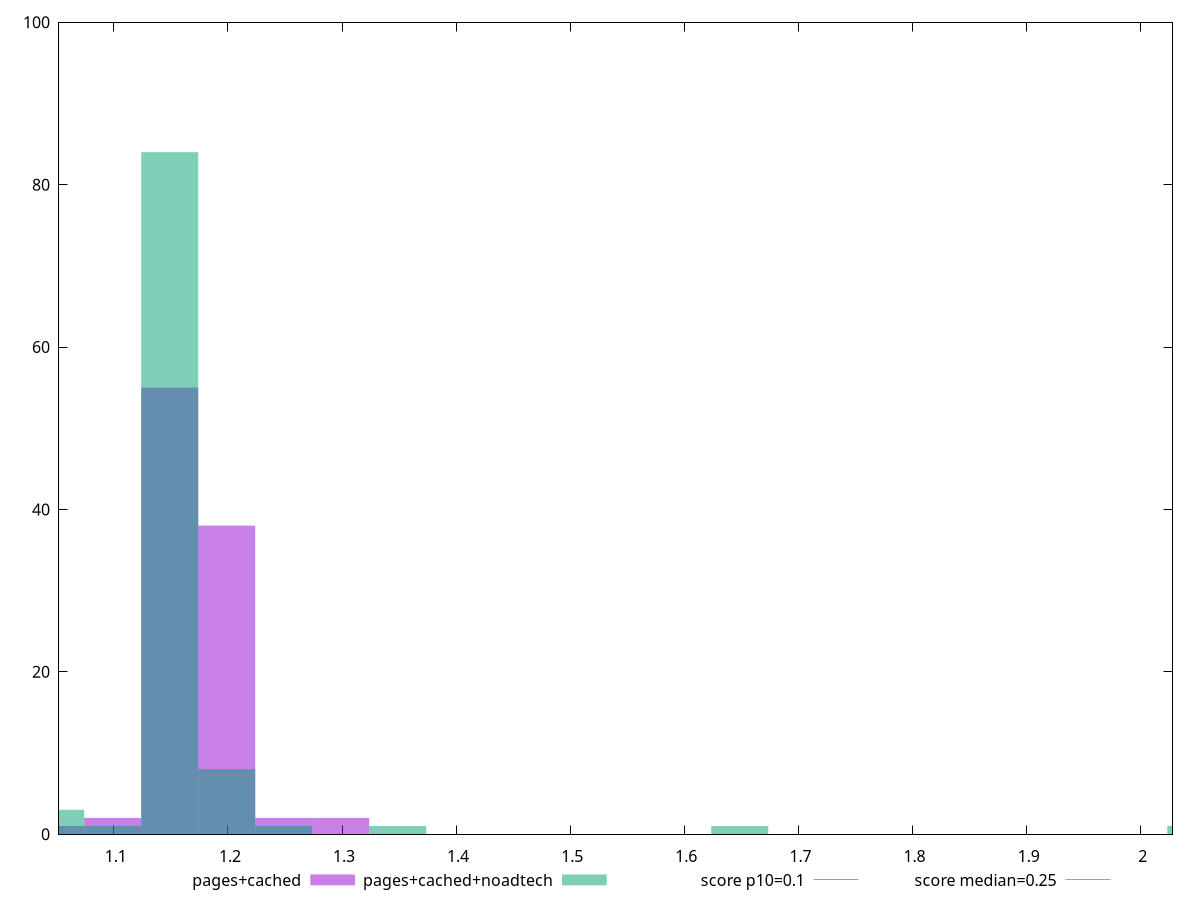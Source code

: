 reset

$pagesCached <<EOF
1.2988905080053266 2
1.1490185263124042 55
1.09906119908143 2
1.1989758535433783 38
1.049103871850456 1
1.2489331807743524 2
EOF

$pagesCachedNoadtech <<EOF
1.1490185263124042 84
1.049103871850456 3
1.1989758535433783 8
2.048250416469938 1
1.2489331807743524 1
1.6485917986221452 1
1.09906119908143 1
1.3488478352363007 1
EOF

set key outside below
set boxwidth 0.0499573272309741
set xrange [1.0519858178032768:2.0278319227430557]
set yrange [0:100]
set trange [0:100]
set style fill transparent solid 0.5 noborder

set parametric
set terminal svg size 640, 500 enhanced background rgb 'white'
set output "report_00009_2021-02-08T22-37-41.559Z/cumulative-layout-shift/comparison/histogram/1_vs_2.svg"

plot $pagesCached title "pages+cached" with boxes, \
     $pagesCachedNoadtech title "pages+cached+noadtech" with boxes, \
     0.1,t title "score p10=0.1", \
     0.25,t title "score median=0.25"

reset
